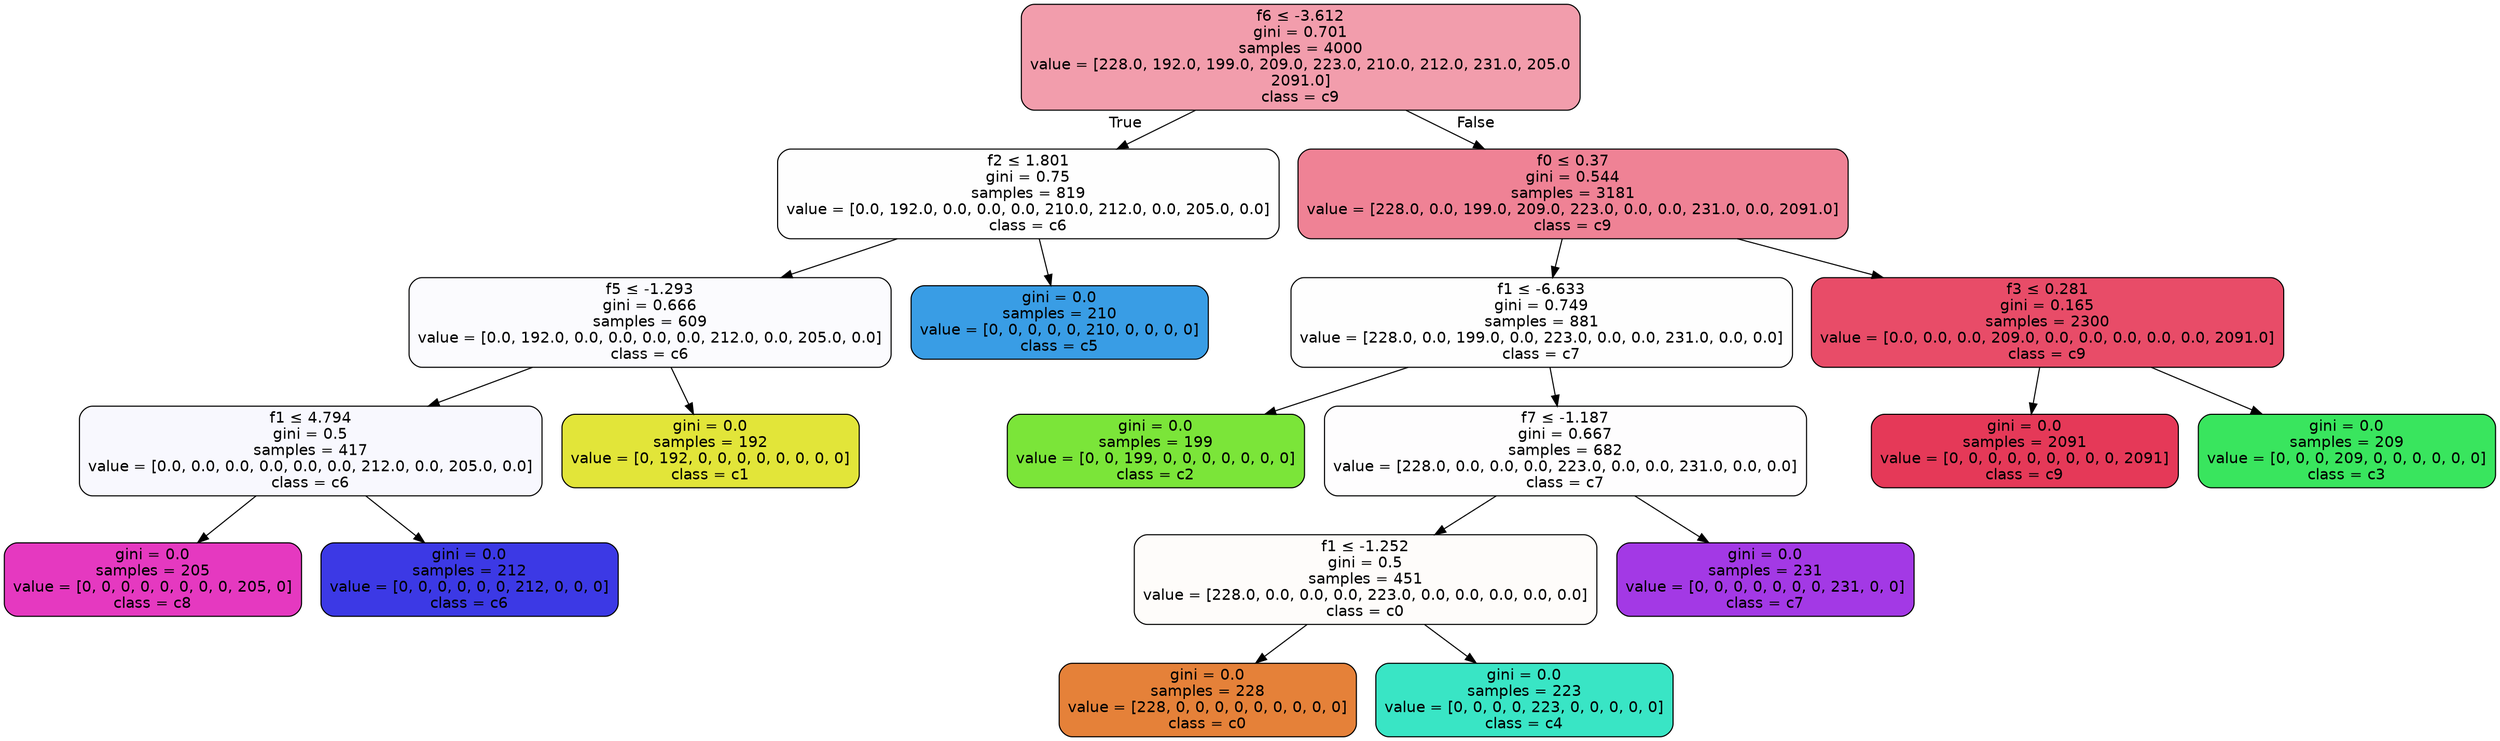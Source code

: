 digraph Tree {
node [shape=box, style="filled, rounded", color="black", fontname=helvetica] ;
edge [fontname=helvetica] ;
0 [label=<f6 &le; -3.612<br/>gini = 0.701<br/>samples = 4000<br/>value = [228.0, 192.0, 199.0, 209.0, 223.0, 210.0, 212.0, 231.0, 205.0<br/>2091.0]<br/>class = c9>, fillcolor="#e539587e"] ;
1 [label=<f2 &le; 1.801<br/>gini = 0.75<br/>samples = 819<br/>value = [0.0, 192.0, 0.0, 0.0, 0.0, 210.0, 212.0, 0.0, 205.0, 0.0]<br/>class = c6>, fillcolor="#3c39e501"] ;
0 -> 1 [labeldistance=2.5, labelangle=45, headlabel="True"] ;
2 [label=<f5 &le; -1.293<br/>gini = 0.666<br/>samples = 609<br/>value = [0.0, 192.0, 0.0, 0.0, 0.0, 0.0, 212.0, 0.0, 205.0, 0.0]<br/>class = c6>, fillcolor="#3c39e504"] ;
1 -> 2 ;
3 [label=<f1 &le; 4.794<br/>gini = 0.5<br/>samples = 417<br/>value = [0.0, 0.0, 0.0, 0.0, 0.0, 0.0, 212.0, 0.0, 205.0, 0.0]<br/>class = c6>, fillcolor="#3c39e508"] ;
2 -> 3 ;
4 [label=<gini = 0.0<br/>samples = 205<br/>value = [0, 0, 0, 0, 0, 0, 0, 0, 205, 0]<br/>class = c8>, fillcolor="#e539c0ff"] ;
3 -> 4 ;
5 [label=<gini = 0.0<br/>samples = 212<br/>value = [0, 0, 0, 0, 0, 0, 212, 0, 0, 0]<br/>class = c6>, fillcolor="#3c39e5ff"] ;
3 -> 5 ;
6 [label=<gini = 0.0<br/>samples = 192<br/>value = [0, 192, 0, 0, 0, 0, 0, 0, 0, 0]<br/>class = c1>, fillcolor="#e2e539ff"] ;
2 -> 6 ;
7 [label=<gini = 0.0<br/>samples = 210<br/>value = [0, 0, 0, 0, 0, 210, 0, 0, 0, 0]<br/>class = c5>, fillcolor="#399de5ff"] ;
1 -> 7 ;
8 [label=<f0 &le; 0.37<br/>gini = 0.544<br/>samples = 3181<br/>value = [228.0, 0.0, 199.0, 209.0, 223.0, 0.0, 0.0, 231.0, 0.0, 2091.0]<br/>class = c9>, fillcolor="#e53958a1"] ;
0 -> 8 [labeldistance=2.5, labelangle=-45, headlabel="False"] ;
9 [label=<f1 &le; -6.633<br/>gini = 0.749<br/>samples = 881<br/>value = [228.0, 0.0, 199.0, 0.0, 223.0, 0.0, 0.0, 231.0, 0.0, 0.0]<br/>class = c7>, fillcolor="#a339e501"] ;
8 -> 9 ;
10 [label=<gini = 0.0<br/>samples = 199<br/>value = [0, 0, 199, 0, 0, 0, 0, 0, 0, 0]<br/>class = c2>, fillcolor="#7be539ff"] ;
9 -> 10 ;
11 [label=<f7 &le; -1.187<br/>gini = 0.667<br/>samples = 682<br/>value = [228.0, 0.0, 0.0, 0.0, 223.0, 0.0, 0.0, 231.0, 0.0, 0.0]<br/>class = c7>, fillcolor="#a339e502"] ;
9 -> 11 ;
12 [label=<f1 &le; -1.252<br/>gini = 0.5<br/>samples = 451<br/>value = [228.0, 0.0, 0.0, 0.0, 223.0, 0.0, 0.0, 0.0, 0.0, 0.0]<br/>class = c0>, fillcolor="#e5813906"] ;
11 -> 12 ;
13 [label=<gini = 0.0<br/>samples = 228<br/>value = [228, 0, 0, 0, 0, 0, 0, 0, 0, 0]<br/>class = c0>, fillcolor="#e58139ff"] ;
12 -> 13 ;
14 [label=<gini = 0.0<br/>samples = 223<br/>value = [0, 0, 0, 0, 223, 0, 0, 0, 0, 0]<br/>class = c4>, fillcolor="#39e5c5ff"] ;
12 -> 14 ;
15 [label=<gini = 0.0<br/>samples = 231<br/>value = [0, 0, 0, 0, 0, 0, 0, 231, 0, 0]<br/>class = c7>, fillcolor="#a339e5ff"] ;
11 -> 15 ;
16 [label=<f3 &le; 0.281<br/>gini = 0.165<br/>samples = 2300<br/>value = [0.0, 0.0, 0.0, 209.0, 0.0, 0.0, 0.0, 0.0, 0.0, 2091.0]<br/>class = c9>, fillcolor="#e53958e6"] ;
8 -> 16 ;
17 [label=<gini = 0.0<br/>samples = 2091<br/>value = [0, 0, 0, 0, 0, 0, 0, 0, 0, 2091]<br/>class = c9>, fillcolor="#e53958ff"] ;
16 -> 17 ;
18 [label=<gini = 0.0<br/>samples = 209<br/>value = [0, 0, 0, 209, 0, 0, 0, 0, 0, 0]<br/>class = c3>, fillcolor="#39e55eff"] ;
16 -> 18 ;
}
